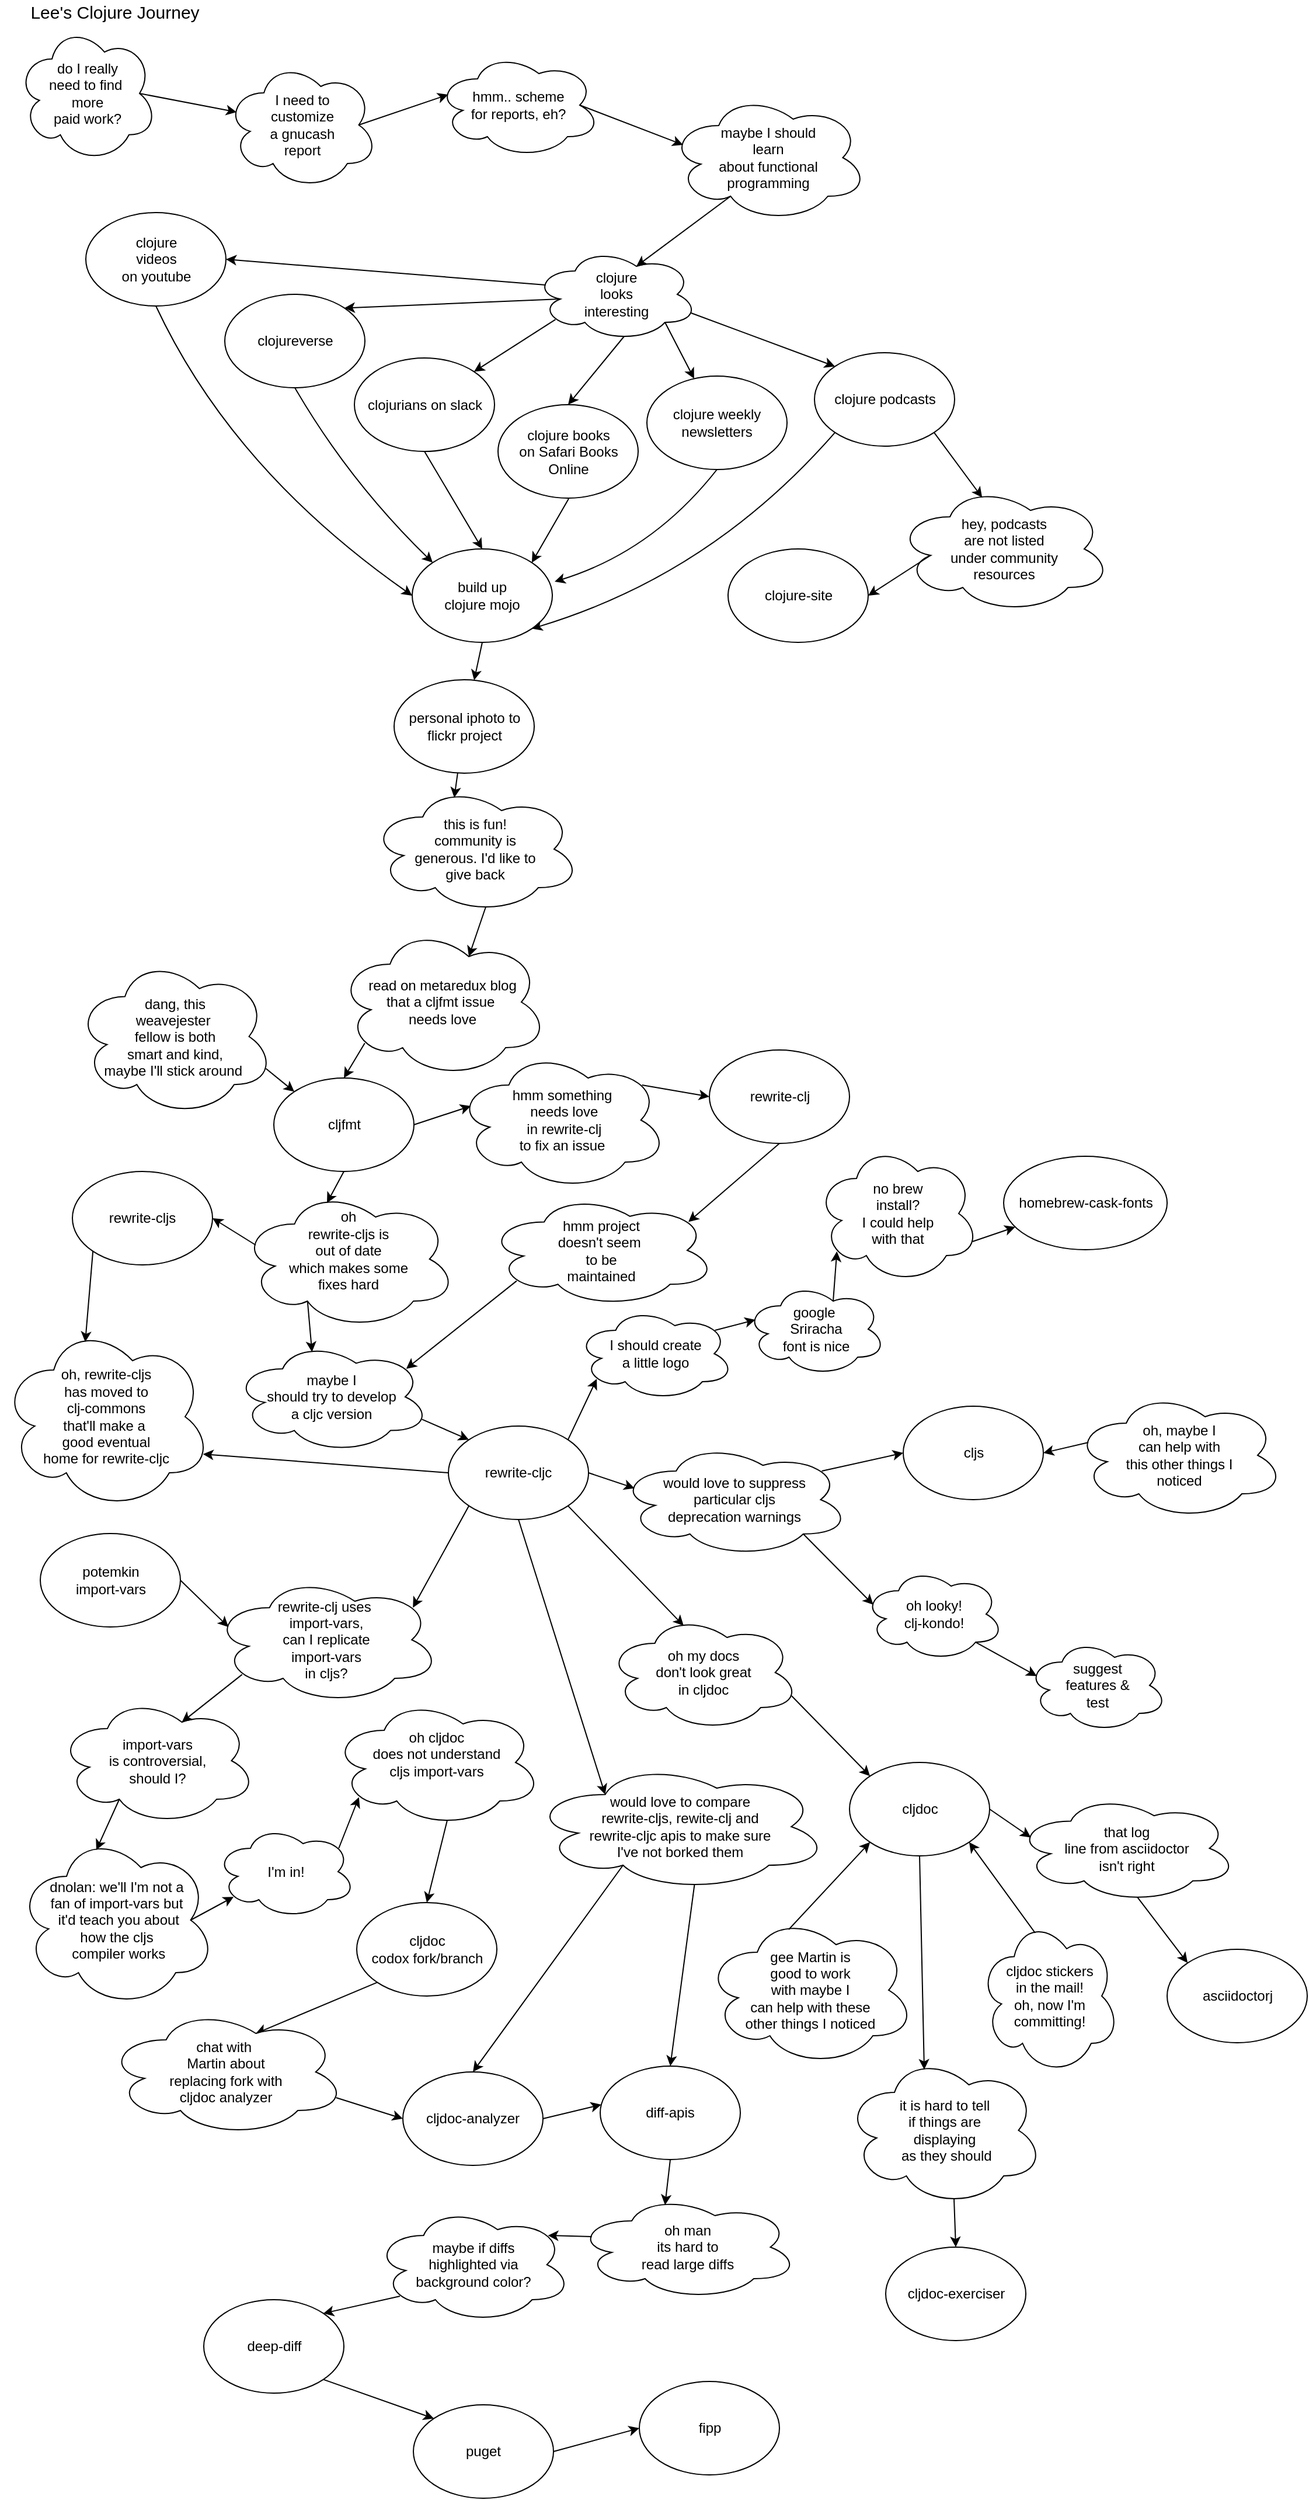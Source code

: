 <mxfile version="11.3.0" type="device" pages="1"><diagram id="ltN6GuK5ouk51jdUwbqG" name="Page-1"><mxGraphModel dx="1942" dy="989" grid="0" gridSize="10" guides="1" tooltips="1" connect="1" arrows="1" fold="1" page="1" pageScale="1" pageWidth="850" pageHeight="1100" background="none" math="0" shadow="0"><root><mxCell id="0"/><mxCell id="1" parent="0"/><mxCell id="2TR3VL7HwLH5EMHfNV9y-1" value="&lt;div&gt;build up &lt;br&gt;&lt;/div&gt;&lt;div&gt;clojure mojo&lt;/div&gt;" style="ellipse;whiteSpace=wrap;html=1;fillColor=none;" parent="1" vertex="1"><mxGeometry x="-476" y="488" width="120" height="80" as="geometry"/></mxCell><UserObject label="&lt;div&gt;clojure&lt;/div&gt;&lt;div&gt;videos&lt;/div&gt;&lt;div&gt;on youtube&lt;br&gt;&lt;/div&gt;" link="https://www.youtube.com/results?search_query=clojure" id="2TR3VL7HwLH5EMHfNV9y-2"><mxCell style="ellipse;whiteSpace=wrap;html=1;fillColor=none;" parent="1" vertex="1"><mxGeometry x="-755.5" y="200" width="120" height="80" as="geometry"/></mxCell></UserObject><mxCell id="2TR3VL7HwLH5EMHfNV9y-3" value="" style="endArrow=classic;html=1;exitX=0.5;exitY=1;exitDx=0;exitDy=0;entryX=0;entryY=0.5;entryDx=0;entryDy=0;curved=1;" parent="1" source="2TR3VL7HwLH5EMHfNV9y-2" target="2TR3VL7HwLH5EMHfNV9y-1" edge="1"><mxGeometry width="50" height="50" relative="1" as="geometry"><mxPoint x="60" y="218" as="sourcePoint"/><mxPoint x="110" y="168" as="targetPoint"/><Array as="points"><mxPoint x="-630" y="420"/></Array></mxGeometry></mxCell><UserObject label="clojurians on slack" link="https://clojurians.slack.com" id="2TR3VL7HwLH5EMHfNV9y-4"><mxCell style="ellipse;whiteSpace=wrap;html=1;fillColor=none;" parent="1" vertex="1"><mxGeometry x="-525.5" y="324.5" width="120" height="80" as="geometry"/></mxCell></UserObject><mxCell id="2TR3VL7HwLH5EMHfNV9y-5" value="" style="endArrow=classic;html=1;exitX=0.5;exitY=1;exitDx=0;exitDy=0;entryX=0.5;entryY=0;entryDx=0;entryDy=0;curved=1;" parent="1" source="2TR3VL7HwLH5EMHfNV9y-4" target="2TR3VL7HwLH5EMHfNV9y-1" edge="1"><mxGeometry width="50" height="50" relative="1" as="geometry"><mxPoint x="60" y="348" as="sourcePoint"/><mxPoint x="110" y="298" as="targetPoint"/><Array as="points"/></mxGeometry></mxCell><mxCell id="2TR3VL7HwLH5EMHfNV9y-6" value="personal iphoto to flickr project" style="ellipse;whiteSpace=wrap;html=1;fillColor=none;" parent="1" vertex="1"><mxGeometry x="-491.5" y="600" width="120" height="80" as="geometry"/></mxCell><mxCell id="2TR3VL7HwLH5EMHfNV9y-7" value="" style="endArrow=classic;html=1;exitX=0.5;exitY=1;exitDx=0;exitDy=0;" parent="1" source="2TR3VL7HwLH5EMHfNV9y-1" target="2TR3VL7HwLH5EMHfNV9y-6" edge="1"><mxGeometry width="50" height="50" relative="1" as="geometry"><mxPoint x="59.5" y="318" as="sourcePoint"/><mxPoint x="109.5" y="268" as="targetPoint"/></mxGeometry></mxCell><UserObject label="&lt;div&gt;&lt;span&gt;read on metaredux blog&lt;/span&gt;&lt;/div&gt;&lt;div&gt;&lt;span&gt;that a cljfmt issue&amp;nbsp;&lt;/span&gt;&lt;br&gt;&lt;/div&gt;&lt;div&gt;needs love&lt;/div&gt;" link="https://metaredux.com/posts/2018/11/11/ciders-orchard-the-periphery.html" id="2TR3VL7HwLH5EMHfNV9y-8"><mxCell style="ellipse;shape=cloud;whiteSpace=wrap;html=1;fontFamily=Helvetica;fontSize=12;fontColor=#000000;align=center;strokeColor=#000000;fillColor=none;" parent="1" vertex="1"><mxGeometry x="-540" y="811" width="180" height="130" as="geometry"/></mxCell></UserObject><UserObject label="cljfmt" link="https://github.com/weavejester/cljfmt/pulls?utf8=%E2%9C%93&amp;q=author%3Alread+" id="2TR3VL7HwLH5EMHfNV9y-9"><mxCell style="ellipse;whiteSpace=wrap;html=1;fillColor=none;" parent="1" vertex="1"><mxGeometry x="-594.5" y="941" width="120" height="80" as="geometry"/></mxCell></UserObject><UserObject label="&lt;div&gt;clojure books&lt;/div&gt;&lt;div&gt;on Safari Books &lt;br&gt;&lt;/div&gt;Online" link="https://search.safaribooksonline.com/search?q=clojure" id="2TR3VL7HwLH5EMHfNV9y-11"><mxCell style="ellipse;whiteSpace=wrap;html=1;fillColor=none;" parent="1" vertex="1"><mxGeometry x="-402.5" y="364.5" width="120" height="80" as="geometry"/></mxCell></UserObject><mxCell id="2TR3VL7HwLH5EMHfNV9y-12" value="" style="endArrow=classic;html=1;entryX=1;entryY=0;entryDx=0;entryDy=0;" parent="1" target="2TR3VL7HwLH5EMHfNV9y-1" edge="1"><mxGeometry width="50" height="50" relative="1" as="geometry"><mxPoint x="-342" y="445" as="sourcePoint"/><mxPoint x="110" y="438" as="targetPoint"/></mxGeometry></mxCell><mxCell id="2TR3VL7HwLH5EMHfNV9y-13" value="" style="endArrow=classic;html=1;exitX=0.55;exitY=0.95;exitDx=0;exitDy=0;exitPerimeter=0;entryX=0.625;entryY=0.2;entryDx=0;entryDy=0;entryPerimeter=0;" parent="1" source="2TR3VL7HwLH5EMHfNV9y-16" target="2TR3VL7HwLH5EMHfNV9y-8" edge="1"><mxGeometry width="50" height="50" relative="1" as="geometry"><mxPoint x="60.5" y="520" as="sourcePoint"/><mxPoint x="349.5" y="310" as="targetPoint"/></mxGeometry></mxCell><mxCell id="2TR3VL7HwLH5EMHfNV9y-14" value="" style="endArrow=classic;html=1;exitX=0.13;exitY=0.77;exitDx=0;exitDy=0;exitPerimeter=0;entryX=0.5;entryY=0;entryDx=0;entryDy=0;" parent="1" source="2TR3VL7HwLH5EMHfNV9y-8" target="2TR3VL7HwLH5EMHfNV9y-9" edge="1"><mxGeometry width="50" height="50" relative="1" as="geometry"><mxPoint x="60.5" y="517" as="sourcePoint"/><mxPoint x="596.5" y="297" as="targetPoint"/></mxGeometry></mxCell><mxCell id="2TR3VL7HwLH5EMHfNV9y-16" value="&lt;div&gt;this is fun!&lt;/div&gt;&lt;div&gt;community is&lt;/div&gt;&lt;div&gt;generous. I'd like to&lt;/div&gt;&lt;div&gt;give back&lt;br&gt;&lt;/div&gt;" style="ellipse;shape=cloud;whiteSpace=wrap;html=1;fontFamily=Helvetica;fontSize=12;fontColor=#000000;align=center;strokeColor=#000000;fillColor=none;" parent="1" vertex="1"><mxGeometry x="-512" y="690" width="180" height="110" as="geometry"/></mxCell><mxCell id="2TR3VL7HwLH5EMHfNV9y-17" value="" style="endArrow=classic;html=1;entryX=0.4;entryY=0.1;entryDx=0;entryDy=0;entryPerimeter=0;" parent="1" source="2TR3VL7HwLH5EMHfNV9y-6" target="2TR3VL7HwLH5EMHfNV9y-16" edge="1"><mxGeometry width="50" height="50" relative="1" as="geometry"><mxPoint x="-420.5" y="738" as="sourcePoint"/><mxPoint x="109.5" y="588" as="targetPoint"/></mxGeometry></mxCell><UserObject label="rewrite-cljs" link="https://github.com/clj-commons/rewrite-cljs/issues?utf8=%E2%9C%93&amp;q=+author%3Alread+" id="2TR3VL7HwLH5EMHfNV9y-23"><mxCell style="ellipse;whiteSpace=wrap;html=1;fillColor=none;" parent="1" vertex="1"><mxGeometry x="-767" y="1021" width="120" height="80" as="geometry"/></mxCell></UserObject><UserObject label="rewrite-cljc" link="https://github.com/lread/rewrite-cljs-playground" id="2TR3VL7HwLH5EMHfNV9y-24"><mxCell style="ellipse;whiteSpace=wrap;html=1;fillColor=none;" parent="1" vertex="1"><mxGeometry x="-445" y="1239" width="120" height="80" as="geometry"/></mxCell></UserObject><UserObject label="&lt;div&gt;potemkin&lt;/div&gt;&lt;div&gt;import-vars&lt;br&gt;&lt;/div&gt;" link="https://github.com/ztellman/potemkin" id="2TR3VL7HwLH5EMHfNV9y-25"><mxCell style="ellipse;whiteSpace=wrap;html=1;fillColor=none;" parent="1" vertex="1"><mxGeometry x="-794.5" y="1331" width="120" height="80" as="geometry"/></mxCell></UserObject><UserObject label="cljs" link="https://clojure.atlassian.net/browse/CLJS-3074?jql=key%20in%20(%22CLJS-3074%22%2C%22CLJS-3114%22%2C%20%22CLJS-3098%22%2C%20%22CLJS-3079%22%2C%20%22CLJS-3075%22)%20order%20by%20createdDate%20asc" id="2TR3VL7HwLH5EMHfNV9y-27"><mxCell style="ellipse;whiteSpace=wrap;html=1;fillColor=none;" parent="1" vertex="1"><mxGeometry x="-55.5" y="1222" width="120" height="80" as="geometry"/></mxCell></UserObject><mxCell id="2TR3VL7HwLH5EMHfNV9y-28" value="hmm something&lt;br&gt;&amp;nbsp;needs love&lt;br&gt;&amp;nbsp;in rewrite-clj&lt;br&gt;to fix an issue" style="ellipse;shape=cloud;whiteSpace=wrap;html=1;fillColor=none;" parent="1" vertex="1"><mxGeometry x="-438.5" y="917" width="181" height="120" as="geometry"/></mxCell><mxCell id="2TR3VL7HwLH5EMHfNV9y-29" value="" style="endArrow=classic;html=1;exitX=1;exitY=0.5;exitDx=0;exitDy=0;entryX=0.07;entryY=0.4;entryDx=0;entryDy=0;entryPerimeter=0;" parent="1" source="2TR3VL7HwLH5EMHfNV9y-9" target="2TR3VL7HwLH5EMHfNV9y-28" edge="1"><mxGeometry width="50" height="50" relative="1" as="geometry"><mxPoint x="60.5" y="1057" as="sourcePoint"/><mxPoint x="110.5" y="1007" as="targetPoint"/></mxGeometry></mxCell><mxCell id="2TR3VL7HwLH5EMHfNV9y-30" value="" style="endArrow=classic;html=1;exitX=0.88;exitY=0.25;exitDx=0;exitDy=0;exitPerimeter=0;entryX=0;entryY=0.5;entryDx=0;entryDy=0;" parent="1" source="2TR3VL7HwLH5EMHfNV9y-28" target="2TR3VL7HwLH5EMHfNV9y-22" edge="1"><mxGeometry width="50" height="50" relative="1" as="geometry"><mxPoint x="-279.5" y="1017" as="sourcePoint"/><mxPoint x="-249.5" y="967" as="targetPoint"/></mxGeometry></mxCell><mxCell id="2TR3VL7HwLH5EMHfNV9y-31" value="&lt;div&gt;oh&lt;br&gt;&lt;/div&gt;&lt;div&gt;rewrite-cljs is &lt;br&gt;&lt;/div&gt;&lt;div&gt;out of date&lt;/div&gt;&lt;div&gt;which makes some&lt;/div&gt;&lt;div&gt;fixes hard&lt;/div&gt;&lt;div&gt;&lt;br&gt;&lt;/div&gt;" style="ellipse;shape=cloud;whiteSpace=wrap;html=1;fillColor=none;" parent="1" vertex="1"><mxGeometry x="-623" y="1036" width="185" height="120" as="geometry"/></mxCell><mxCell id="2TR3VL7HwLH5EMHfNV9y-32" value="" style="endArrow=classic;html=1;exitX=0.5;exitY=1;exitDx=0;exitDy=0;entryX=0.4;entryY=0.1;entryDx=0;entryDy=0;entryPerimeter=0;" parent="1" source="2TR3VL7HwLH5EMHfNV9y-9" target="2TR3VL7HwLH5EMHfNV9y-31" edge="1"><mxGeometry width="50" height="50" relative="1" as="geometry"><mxPoint x="60.5" y="1057" as="sourcePoint"/><mxPoint x="110.5" y="1007" as="targetPoint"/></mxGeometry></mxCell><mxCell id="2TR3VL7HwLH5EMHfNV9y-33" value="" style="endArrow=classic;html=1;exitX=0.07;exitY=0.4;exitDx=0;exitDy=0;exitPerimeter=0;entryX=1;entryY=0.5;entryDx=0;entryDy=0;" parent="1" source="2TR3VL7HwLH5EMHfNV9y-31" target="2TR3VL7HwLH5EMHfNV9y-23" edge="1"><mxGeometry width="50" height="50" relative="1" as="geometry"><mxPoint x="60.5" y="1057" as="sourcePoint"/><mxPoint x="110.5" y="1007" as="targetPoint"/></mxGeometry></mxCell><mxCell id="2TR3VL7HwLH5EMHfNV9y-35" value="&lt;div&gt;maybe I &lt;br&gt;&lt;/div&gt;&lt;div&gt;should try to develop&lt;br&gt;&lt;/div&gt;&lt;div&gt;a cljc version&lt;br&gt;&lt;/div&gt;" style="ellipse;shape=cloud;whiteSpace=wrap;html=1;" parent="1" vertex="1"><mxGeometry x="-629" y="1166" width="168" height="96" as="geometry"/></mxCell><mxCell id="2TR3VL7HwLH5EMHfNV9y-36" value="" style="endArrow=classic;html=1;exitX=0.96;exitY=0.7;exitDx=0;exitDy=0;exitPerimeter=0;entryX=0;entryY=0;entryDx=0;entryDy=0;" parent="1" source="2TR3VL7HwLH5EMHfNV9y-35" target="2TR3VL7HwLH5EMHfNV9y-24" edge="1"><mxGeometry width="50" height="50" relative="1" as="geometry"><mxPoint x="60.5" y="1057" as="sourcePoint"/><mxPoint x="110.5" y="1007" as="targetPoint"/></mxGeometry></mxCell><mxCell id="2TR3VL7HwLH5EMHfNV9y-37" value="" style="endArrow=classic;html=1;exitX=0.31;exitY=0.8;exitDx=0;exitDy=0;exitPerimeter=0;entryX=0.4;entryY=0.1;entryDx=0;entryDy=0;entryPerimeter=0;" parent="1" source="2TR3VL7HwLH5EMHfNV9y-31" target="2TR3VL7HwLH5EMHfNV9y-35" edge="1"><mxGeometry width="50" height="50" relative="1" as="geometry"><mxPoint x="60.5" y="1057" as="sourcePoint"/><mxPoint x="110.5" y="1007" as="targetPoint"/></mxGeometry></mxCell><mxCell id="2TR3VL7HwLH5EMHfNV9y-38" value="&lt;div&gt;rewrite-clj uses&amp;nbsp;&lt;/div&gt;&lt;div&gt;import-vars,&lt;/div&gt;&lt;div&gt; can I replicate&lt;/div&gt;&lt;div&gt;import-vars&lt;/div&gt;&lt;div&gt;in cljs?&lt;br&gt;&lt;/div&gt;" style="ellipse;shape=cloud;whiteSpace=wrap;html=1;" parent="1" vertex="1"><mxGeometry x="-647" y="1367" width="195" height="110" as="geometry"/></mxCell><mxCell id="2TR3VL7HwLH5EMHfNV9y-39" value="" style="endArrow=classic;html=1;exitX=1;exitY=0.5;exitDx=0;exitDy=0;entryX=0.07;entryY=0.4;entryDx=0;entryDy=0;entryPerimeter=0;" parent="1" source="2TR3VL7HwLH5EMHfNV9y-25" target="2TR3VL7HwLH5EMHfNV9y-38" edge="1"><mxGeometry width="50" height="50" relative="1" as="geometry"><mxPoint x="250.5" y="927" as="sourcePoint"/><mxPoint x="300.5" y="877" as="targetPoint"/></mxGeometry></mxCell><mxCell id="2TR3VL7HwLH5EMHfNV9y-40" value="" style="endArrow=classic;html=1;exitX=0;exitY=1;exitDx=0;exitDy=0;entryX=0.88;entryY=0.25;entryDx=0;entryDy=0;entryPerimeter=0;" parent="1" source="2TR3VL7HwLH5EMHfNV9y-24" target="2TR3VL7HwLH5EMHfNV9y-38" edge="1"><mxGeometry width="50" height="50" relative="1" as="geometry"><mxPoint x="60.5" y="1087" as="sourcePoint"/><mxPoint x="110.5" y="1037" as="targetPoint"/></mxGeometry></mxCell><mxCell id="2TR3VL7HwLH5EMHfNV9y-41" value="&lt;div&gt;oh cljdoc&lt;/div&gt;&lt;div&gt;does not understand&lt;/div&gt;&lt;div&gt;cljs import-vars&lt;br&gt;&lt;/div&gt;&lt;div&gt;&lt;br&gt;&lt;/div&gt;" style="ellipse;shape=cloud;whiteSpace=wrap;html=1;" parent="1" vertex="1"><mxGeometry x="-545" y="1472" width="180" height="110" as="geometry"/></mxCell><mxCell id="2TR3VL7HwLH5EMHfNV9y-42" value="" style="endArrow=classic;html=1;exitX=0.88;exitY=0.25;exitDx=0;exitDy=0;exitPerimeter=0;entryX=0.13;entryY=0.77;entryDx=0;entryDy=0;entryPerimeter=0;" parent="1" source="olJrPQSSAC5OSYj4sp3X-23" target="2TR3VL7HwLH5EMHfNV9y-41" edge="1"><mxGeometry width="50" height="50" relative="1" as="geometry"><mxPoint x="40.5" y="1067" as="sourcePoint"/><mxPoint x="90.5" y="1017" as="targetPoint"/></mxGeometry></mxCell><UserObject label="&lt;div&gt;cljdoc&lt;br&gt;&lt;/div&gt;&lt;div&gt;codox fork/branch&lt;/div&gt;" link="https://github.com/cljdoc/codox/pulls?utf8=%E2%9C%93&amp;q=author%3Alread+" id="2TR3VL7HwLH5EMHfNV9y-43"><mxCell style="ellipse;whiteSpace=wrap;html=1;fillColor=none;" parent="1" vertex="1"><mxGeometry x="-523.5" y="1647" width="120" height="80" as="geometry"/></mxCell></UserObject><UserObject label="&lt;div&gt;cljdoc-analyzer&lt;/div&gt;" link="https://github.com/lread/cljdoc-analyzer" id="2TR3VL7HwLH5EMHfNV9y-44"><mxCell style="ellipse;whiteSpace=wrap;html=1;fillColor=none;" parent="1" vertex="1"><mxGeometry x="-484" y="1792" width="120" height="80" as="geometry"/></mxCell></UserObject><mxCell id="2TR3VL7HwLH5EMHfNV9y-45" value="&lt;div&gt;would love to compare &lt;br&gt;&lt;/div&gt;&lt;div&gt;rewrite-cljs, rewite-clj and&lt;/div&gt;&lt;div&gt;rewrite-cljc apis to make sure&lt;/div&gt;&lt;div&gt;I've not borked them&lt;br&gt;&lt;/div&gt;" style="ellipse;shape=cloud;whiteSpace=wrap;html=1;" parent="1" vertex="1"><mxGeometry x="-374.5" y="1527" width="255" height="110" as="geometry"/></mxCell><mxCell id="2TR3VL7HwLH5EMHfNV9y-49" value="" style="endArrow=classic;html=1;exitX=0;exitY=1;exitDx=0;exitDy=0;entryX=0.625;entryY=0.2;entryDx=0;entryDy=0;entryPerimeter=0;" parent="1" source="2TR3VL7HwLH5EMHfNV9y-43" target="olJrPQSSAC5OSYj4sp3X-58" edge="1"><mxGeometry width="50" height="50" relative="1" as="geometry"><mxPoint x="-509.5" y="1737" as="sourcePoint"/><mxPoint x="-489.5" y="1807" as="targetPoint"/></mxGeometry></mxCell><mxCell id="2TR3VL7HwLH5EMHfNV9y-50" value="" style="endArrow=classic;html=1;exitX=0.55;exitY=0.95;exitDx=0;exitDy=0;exitPerimeter=0;entryX=0.5;entryY=0;entryDx=0;entryDy=0;" parent="1" source="2TR3VL7HwLH5EMHfNV9y-41" target="2TR3VL7HwLH5EMHfNV9y-43" edge="1"><mxGeometry width="50" height="50" relative="1" as="geometry"><mxPoint x="320.5" y="887" as="sourcePoint"/><mxPoint x="370.5" y="837" as="targetPoint"/></mxGeometry></mxCell><mxCell id="2TR3VL7HwLH5EMHfNV9y-51" value="" style="endArrow=classic;html=1;exitX=0.31;exitY=0.8;exitDx=0;exitDy=0;exitPerimeter=0;entryX=0.5;entryY=0;entryDx=0;entryDy=0;" parent="1" source="2TR3VL7HwLH5EMHfNV9y-45" target="2TR3VL7HwLH5EMHfNV9y-44" edge="1"><mxGeometry width="50" height="50" relative="1" as="geometry"><mxPoint x="40.5" y="1127" as="sourcePoint"/><mxPoint x="90.5" y="1077" as="targetPoint"/></mxGeometry></mxCell><UserObject label="diff-apis" link="https://github.com/lread/diff-apis" id="2TR3VL7HwLH5EMHfNV9y-52"><mxCell style="ellipse;whiteSpace=wrap;html=1;fillColor=none;" parent="1" vertex="1"><mxGeometry x="-315" y="1787" width="120" height="80" as="geometry"/></mxCell></UserObject><mxCell id="2TR3VL7HwLH5EMHfNV9y-53" value="" style="endArrow=classic;html=1;exitX=0.55;exitY=0.95;exitDx=0;exitDy=0;exitPerimeter=0;entryX=0.5;entryY=0;entryDx=0;entryDy=0;" parent="1" source="2TR3VL7HwLH5EMHfNV9y-45" target="2TR3VL7HwLH5EMHfNV9y-52" edge="1"><mxGeometry width="50" height="50" relative="1" as="geometry"><mxPoint x="640.5" y="887" as="sourcePoint"/><mxPoint x="660.5" y="847" as="targetPoint"/></mxGeometry></mxCell><mxCell id="2TR3VL7HwLH5EMHfNV9y-54" value="&lt;div&gt;would love to suppress &lt;br&gt;&lt;/div&gt;&lt;div&gt;particular cljs &lt;br&gt;&lt;/div&gt;&lt;div&gt;deprecation warnings&lt;/div&gt;" style="ellipse;shape=cloud;whiteSpace=wrap;html=1;" parent="1" vertex="1"><mxGeometry x="-299.5" y="1253" width="198" height="98" as="geometry"/></mxCell><mxCell id="2TR3VL7HwLH5EMHfNV9y-55" value="" style="endArrow=classic;html=1;exitX=0.5;exitY=1;exitDx=0;exitDy=0;entryX=0.25;entryY=0.25;entryDx=0;entryDy=0;entryPerimeter=0;" parent="1" source="2TR3VL7HwLH5EMHfNV9y-24" target="2TR3VL7HwLH5EMHfNV9y-45" edge="1"><mxGeometry width="50" height="50" relative="1" as="geometry"><mxPoint x="40.5" y="1127" as="sourcePoint"/><mxPoint x="90.5" y="1077" as="targetPoint"/></mxGeometry></mxCell><mxCell id="2TR3VL7HwLH5EMHfNV9y-56" value="" style="endArrow=classic;html=1;exitX=1;exitY=0.5;exitDx=0;exitDy=0;entryX=0.07;entryY=0.4;entryDx=0;entryDy=0;entryPerimeter=0;" parent="1" source="2TR3VL7HwLH5EMHfNV9y-24" target="2TR3VL7HwLH5EMHfNV9y-54" edge="1"><mxGeometry width="50" height="50" relative="1" as="geometry"><mxPoint x="460.5" y="717" as="sourcePoint"/><mxPoint x="510.5" y="667" as="targetPoint"/></mxGeometry></mxCell><mxCell id="2TR3VL7HwLH5EMHfNV9y-57" value="" style="endArrow=classic;html=1;exitX=0.88;exitY=0.25;exitDx=0;exitDy=0;exitPerimeter=0;entryX=0;entryY=0.5;entryDx=0;entryDy=0;" parent="1" source="2TR3VL7HwLH5EMHfNV9y-54" target="2TR3VL7HwLH5EMHfNV9y-27" edge="1"><mxGeometry width="50" height="50" relative="1" as="geometry"><mxPoint x="740.5" y="847" as="sourcePoint"/><mxPoint x="790.5" y="797" as="targetPoint"/></mxGeometry></mxCell><mxCell id="2TR3VL7HwLH5EMHfNV9y-58" value="&lt;div&gt;oh, maybe I &lt;br&gt;&lt;/div&gt;&lt;div&gt;can help with &lt;br&gt;&lt;/div&gt;&lt;div&gt;this other things I&lt;br&gt;&lt;/div&gt;&lt;div&gt;noticed&lt;br&gt;&lt;/div&gt;" style="ellipse;shape=cloud;whiteSpace=wrap;html=1;" parent="1" vertex="1"><mxGeometry x="90.5" y="1209" width="180" height="110" as="geometry"/></mxCell><mxCell id="2TR3VL7HwLH5EMHfNV9y-59" value="" style="endArrow=classic;html=1;exitX=0.07;exitY=0.4;exitDx=0;exitDy=0;exitPerimeter=0;entryX=1;entryY=0.5;entryDx=0;entryDy=0;" parent="1" source="2TR3VL7HwLH5EMHfNV9y-58" target="2TR3VL7HwLH5EMHfNV9y-27" edge="1"><mxGeometry width="50" height="50" relative="1" as="geometry"><mxPoint x="40.5" y="1167" as="sourcePoint"/><mxPoint x="90.5" y="1117" as="targetPoint"/></mxGeometry></mxCell><mxCell id="2TR3VL7HwLH5EMHfNV9y-60" value="&lt;div&gt;oh my docs &lt;br&gt;&lt;/div&gt;&lt;div&gt;don't look great&lt;/div&gt;&lt;div&gt;in cljdoc&lt;br&gt;&lt;/div&gt;" style="ellipse;shape=cloud;whiteSpace=wrap;html=1;fontFamily=Helvetica;fontSize=12;fontColor=#000000;align=center;strokeColor=#000000;fillColor=#ffffff;" parent="1" vertex="1"><mxGeometry x="-309.5" y="1400" width="165" height="100" as="geometry"/></mxCell><mxCell id="2TR3VL7HwLH5EMHfNV9y-61" value="" style="endArrow=classic;html=1;exitX=1;exitY=1;exitDx=0;exitDy=0;entryX=0.4;entryY=0.1;entryDx=0;entryDy=0;entryPerimeter=0;" parent="1" source="2TR3VL7HwLH5EMHfNV9y-24" target="2TR3VL7HwLH5EMHfNV9y-60" edge="1"><mxGeometry width="50" height="50" relative="1" as="geometry"><mxPoint x="410.5" y="707" as="sourcePoint"/><mxPoint x="460.5" y="657" as="targetPoint"/></mxGeometry></mxCell><UserObject label="cljdoc" link="https://github.com/cljdoc/cljdoc/pulls?utf8=%E2%9C%93&amp;q=+author%3Alread+" id="2TR3VL7HwLH5EMHfNV9y-62"><mxCell style="ellipse;whiteSpace=wrap;html=1;direction=east;fillColor=none;" parent="1" vertex="1"><mxGeometry x="-101.5" y="1527" width="120" height="80" as="geometry"/></mxCell></UserObject><mxCell id="2TR3VL7HwLH5EMHfNV9y-63" value="" style="endArrow=classic;html=1;exitX=0.96;exitY=0.7;exitDx=0;exitDy=0;exitPerimeter=0;entryX=0;entryY=0;entryDx=0;entryDy=0;" parent="1" source="2TR3VL7HwLH5EMHfNV9y-60" target="2TR3VL7HwLH5EMHfNV9y-62" edge="1"><mxGeometry width="50" height="50" relative="1" as="geometry"><mxPoint x="560.5" y="837" as="sourcePoint"/><mxPoint x="610.5" y="787" as="targetPoint"/></mxGeometry></mxCell><mxCell id="2TR3VL7HwLH5EMHfNV9y-64" value="&lt;div&gt;gee Martin is &lt;br&gt;&lt;/div&gt;&lt;div&gt;good to work&lt;/div&gt;&lt;div&gt;with maybe I&lt;/div&gt;&lt;div&gt;can help with these &lt;br&gt;&lt;/div&gt;&lt;div&gt;other things I noticed&lt;br&gt;&lt;/div&gt;" style="ellipse;shape=cloud;whiteSpace=wrap;html=1;" parent="1" vertex="1"><mxGeometry x="-225.5" y="1657" width="180" height="130" as="geometry"/></mxCell><mxCell id="2TR3VL7HwLH5EMHfNV9y-65" value="" style="endArrow=classic;html=1;exitX=0.4;exitY=0.1;exitDx=0;exitDy=0;exitPerimeter=0;entryX=0;entryY=1;entryDx=0;entryDy=0;" parent="1" source="2TR3VL7HwLH5EMHfNV9y-64" target="2TR3VL7HwLH5EMHfNV9y-62" edge="1"><mxGeometry width="50" height="50" relative="1" as="geometry"><mxPoint x="40.5" y="1167" as="sourcePoint"/><mxPoint x="90.5" y="1117" as="targetPoint"/></mxGeometry></mxCell><mxCell id="2TR3VL7HwLH5EMHfNV9y-66" value="&lt;div&gt;oh looky!&lt;/div&gt;&lt;div&gt;clj-kondo!&lt;br&gt;&lt;/div&gt;" style="ellipse;shape=cloud;whiteSpace=wrap;html=1;" parent="1" vertex="1"><mxGeometry x="-89.5" y="1360" width="120" height="80" as="geometry"/></mxCell><mxCell id="2TR3VL7HwLH5EMHfNV9y-67" value="" style="endArrow=classic;html=1;exitX=0.8;exitY=0.8;exitDx=0;exitDy=0;exitPerimeter=0;entryX=0.07;entryY=0.4;entryDx=0;entryDy=0;entryPerimeter=0;" parent="1" source="2TR3VL7HwLH5EMHfNV9y-54" target="2TR3VL7HwLH5EMHfNV9y-66" edge="1"><mxGeometry width="50" height="50" relative="1" as="geometry"><mxPoint x="760.5" y="677" as="sourcePoint"/><mxPoint x="810.5" y="627" as="targetPoint"/></mxGeometry></mxCell><mxCell id="2TR3VL7HwLH5EMHfNV9y-68" value="&lt;div&gt;suggest&lt;/div&gt;&lt;div&gt;features &amp;amp;&lt;/div&gt;&lt;div&gt;test&lt;br&gt;&lt;/div&gt;" style="ellipse;shape=cloud;whiteSpace=wrap;html=1;" parent="1" vertex="1"><mxGeometry x="50.5" y="1421" width="120" height="80" as="geometry"/></mxCell><mxCell id="2TR3VL7HwLH5EMHfNV9y-69" value="" style="endArrow=classic;html=1;exitX=0.8;exitY=0.8;exitDx=0;exitDy=0;exitPerimeter=0;entryX=0.07;entryY=0.4;entryDx=0;entryDy=0;entryPerimeter=0;" parent="1" source="2TR3VL7HwLH5EMHfNV9y-66" target="2TR3VL7HwLH5EMHfNV9y-68" edge="1"><mxGeometry width="50" height="50" relative="1" as="geometry"><mxPoint x="750.5" y="757" as="sourcePoint"/><mxPoint x="800.5" y="707" as="targetPoint"/></mxGeometry></mxCell><UserObject label="&lt;div&gt;I need to &lt;br&gt;&lt;/div&gt;&lt;div&gt;customize&lt;/div&gt;&lt;div&gt;a gnucash&lt;/div&gt;&lt;div&gt;report&lt;br&gt;&lt;/div&gt;" link="https://gnucash.org/" id="2TR3VL7HwLH5EMHfNV9y-71"><mxCell style="ellipse;shape=cloud;whiteSpace=wrap;html=1;shadow=0;perimeter=ellipsePerimeter;fixDash=0;labelBackgroundColor=none;fillColor=none;" parent="1" vertex="1"><mxGeometry x="-635.5" y="70" width="130" height="110" as="geometry"/></mxCell></UserObject><UserObject label="&lt;div&gt;hmm.. scheme&lt;/div&gt;&lt;div&gt;for reports, eh?&lt;/div&gt;" link="https://wiki.gnucash.org/wiki/Custom_Reports#Get_to_know_Scheme" id="2TR3VL7HwLH5EMHfNV9y-74"><mxCell style="ellipse;shape=cloud;whiteSpace=wrap;html=1;fillColor=none;" parent="1" vertex="1"><mxGeometry x="-455" y="63" width="140" height="90" as="geometry"/></mxCell></UserObject><mxCell id="2TR3VL7HwLH5EMHfNV9y-75" value="" style="endArrow=classic;html=1;exitX=0.875;exitY=0.5;exitDx=0;exitDy=0;exitPerimeter=0;entryX=0.07;entryY=0.4;entryDx=0;entryDy=0;entryPerimeter=0;" parent="1" source="2TR3VL7HwLH5EMHfNV9y-71" target="2TR3VL7HwLH5EMHfNV9y-74" edge="1"><mxGeometry width="50" height="50" relative="1" as="geometry"><mxPoint x="139.5" y="188" as="sourcePoint"/><mxPoint x="189.5" y="138" as="targetPoint"/></mxGeometry></mxCell><mxCell id="2TR3VL7HwLH5EMHfNV9y-76" value="&lt;div&gt;maybe I should&lt;/div&gt;&lt;div&gt;learn&lt;/div&gt;&lt;div&gt;about functional&lt;/div&gt;&lt;div&gt;programming&lt;br&gt;&lt;/div&gt;" style="ellipse;shape=cloud;whiteSpace=wrap;html=1;fillColor=none;" parent="1" vertex="1"><mxGeometry x="-256" y="98" width="170" height="110" as="geometry"/></mxCell><mxCell id="2TR3VL7HwLH5EMHfNV9y-77" value="" style="endArrow=classic;html=1;exitX=0.875;exitY=0.5;exitDx=0;exitDy=0;exitPerimeter=0;entryX=0.07;entryY=0.4;entryDx=0;entryDy=0;entryPerimeter=0;" parent="1" source="2TR3VL7HwLH5EMHfNV9y-74" target="2TR3VL7HwLH5EMHfNV9y-76" edge="1"><mxGeometry width="50" height="50" relative="1" as="geometry"><mxPoint x="49.5" y="255" as="sourcePoint"/><mxPoint x="185.5" y="291" as="targetPoint"/></mxGeometry></mxCell><mxCell id="2TR3VL7HwLH5EMHfNV9y-78" value="&lt;div&gt;clojure&lt;/div&gt;&lt;div&gt;looks &lt;br&gt;&lt;/div&gt;&lt;div&gt;interesting&lt;br&gt;&lt;/div&gt;" style="ellipse;shape=cloud;whiteSpace=wrap;html=1;fillColor=none;" parent="1" vertex="1"><mxGeometry x="-371.5" y="230" width="140" height="80" as="geometry"/></mxCell><mxCell id="2TR3VL7HwLH5EMHfNV9y-79" value="" style="endArrow=classic;html=1;exitX=0.31;exitY=0.8;exitDx=0;exitDy=0;exitPerimeter=0;entryX=0.625;entryY=0.2;entryDx=0;entryDy=0;entryPerimeter=0;" parent="1" source="2TR3VL7HwLH5EMHfNV9y-76" target="2TR3VL7HwLH5EMHfNV9y-78" edge="1"><mxGeometry width="50" height="50" relative="1" as="geometry"><mxPoint x="199.5" y="318" as="sourcePoint"/><mxPoint x="249.5" y="268" as="targetPoint"/></mxGeometry></mxCell><mxCell id="2TR3VL7HwLH5EMHfNV9y-81" value="" style="endArrow=classic;html=1;exitX=0.07;exitY=0.4;exitDx=0;exitDy=0;exitPerimeter=0;entryX=1;entryY=0.5;entryDx=0;entryDy=0;" parent="1" source="2TR3VL7HwLH5EMHfNV9y-78" target="2TR3VL7HwLH5EMHfNV9y-2" edge="1"><mxGeometry width="50" height="50" relative="1" as="geometry"><mxPoint x="190" y="288" as="sourcePoint"/><mxPoint x="240" y="238" as="targetPoint"/></mxGeometry></mxCell><mxCell id="2TR3VL7HwLH5EMHfNV9y-82" value="" style="endArrow=classic;html=1;exitX=0.13;exitY=0.77;exitDx=0;exitDy=0;exitPerimeter=0;entryX=1;entryY=0;entryDx=0;entryDy=0;" parent="1" source="2TR3VL7HwLH5EMHfNV9y-78" target="2TR3VL7HwLH5EMHfNV9y-4" edge="1"><mxGeometry width="50" height="50" relative="1" as="geometry"><mxPoint x="240" y="448" as="sourcePoint"/><mxPoint x="290" y="398" as="targetPoint"/></mxGeometry></mxCell><mxCell id="2TR3VL7HwLH5EMHfNV9y-84" value="" style="endArrow=classic;html=1;exitX=0.55;exitY=0.95;exitDx=0;exitDy=0;exitPerimeter=0;entryX=0.5;entryY=0;entryDx=0;entryDy=0;" parent="1" source="2TR3VL7HwLH5EMHfNV9y-78" target="2TR3VL7HwLH5EMHfNV9y-11" edge="1"><mxGeometry width="50" height="50" relative="1" as="geometry"><mxPoint x="305" y="368" as="sourcePoint"/><mxPoint x="375.711" y="318" as="targetPoint"/></mxGeometry></mxCell><mxCell id="2TR3VL7HwLH5EMHfNV9y-85" value="" style="endArrow=classic;html=1;exitX=1;exitY=0.5;exitDx=0;exitDy=0;entryX=0.008;entryY=0.413;entryDx=0;entryDy=0;entryPerimeter=0;" parent="1" source="2TR3VL7HwLH5EMHfNV9y-44" target="2TR3VL7HwLH5EMHfNV9y-52" edge="1"><mxGeometry width="50" height="50" relative="1" as="geometry"><mxPoint x="30.5" y="1167" as="sourcePoint"/><mxPoint x="80.5" y="1117" as="targetPoint"/></mxGeometry></mxCell><mxCell id="2TR3VL7HwLH5EMHfNV9y-86" value="&lt;div&gt;oh man&lt;/div&gt;&lt;div&gt;its hard to &lt;br&gt;&lt;/div&gt;&lt;div&gt;read large diffs&lt;br&gt;&lt;/div&gt;" style="ellipse;shape=cloud;whiteSpace=wrap;html=1;" parent="1" vertex="1"><mxGeometry x="-335.5" y="1897" width="190" height="90" as="geometry"/></mxCell><mxCell id="2TR3VL7HwLH5EMHfNV9y-87" value="" style="endArrow=classic;html=1;exitX=0.5;exitY=1;exitDx=0;exitDy=0;entryX=0.4;entryY=0.1;entryDx=0;entryDy=0;entryPerimeter=0;" parent="1" source="2TR3VL7HwLH5EMHfNV9y-52" target="2TR3VL7HwLH5EMHfNV9y-86" edge="1"><mxGeometry width="50" height="50" relative="1" as="geometry"><mxPoint x="30.5" y="1267" as="sourcePoint"/><mxPoint x="80.5" y="1217" as="targetPoint"/></mxGeometry></mxCell><UserObject label="deep-diff" link="https://github.com/lambdaisland/deep-diff/issues?utf8=%E2%9C%93&amp;q=+author%3Alread+" id="2TR3VL7HwLH5EMHfNV9y-89"><mxCell style="ellipse;whiteSpace=wrap;html=1;fillColor=none;" parent="1" vertex="1"><mxGeometry x="-654.5" y="1987" width="120" height="80" as="geometry"/></mxCell></UserObject><UserObject label="puget" link="https://github.com/greglook/puget/pulls?utf8=%E2%9C%93&amp;q=+author%3Alread+" id="2TR3VL7HwLH5EMHfNV9y-90"><mxCell style="ellipse;whiteSpace=wrap;html=1;fillColor=none;" parent="1" vertex="1"><mxGeometry x="-475" y="2077" width="120" height="80" as="geometry"/></mxCell></UserObject><UserObject label="fipp" link="https://github.com/brandonbloom/fipp/pulls?utf8=%E2%9C%93&amp;q=author%3Alread+" id="2TR3VL7HwLH5EMHfNV9y-91"><mxCell style="ellipse;whiteSpace=wrap;html=1;fillColor=none;" parent="1" vertex="1"><mxGeometry x="-281.5" y="2057" width="120" height="80" as="geometry"/></mxCell></UserObject><UserObject label="asciidoctorj" link="https://github.com/asciidoctor/asciidoctorj/pulls?utf8=%E2%9C%93&amp;q=+author%3Alread+" id="2TR3VL7HwLH5EMHfNV9y-92"><mxCell style="ellipse;whiteSpace=wrap;html=1;fillColor=none;" parent="1" vertex="1"><mxGeometry x="170.5" y="1687" width="120" height="80" as="geometry"/></mxCell></UserObject><mxCell id="olJrPQSSAC5OSYj4sp3X-1" value="I should create&lt;br&gt;a little logo" style="ellipse;shape=cloud;whiteSpace=wrap;html=1;" parent="1" vertex="1"><mxGeometry x="-335.5" y="1137" width="135" height="80" as="geometry"/></mxCell><mxCell id="olJrPQSSAC5OSYj4sp3X-2" value="" style="endArrow=classic;html=1;exitX=1;exitY=0;exitDx=0;exitDy=0;entryX=0.13;entryY=0.77;entryDx=0;entryDy=0;entryPerimeter=0;" parent="1" source="2TR3VL7HwLH5EMHfNV9y-24" target="olJrPQSSAC5OSYj4sp3X-1" edge="1"><mxGeometry width="50" height="50" relative="1" as="geometry"><mxPoint x="430.5" y="647" as="sourcePoint"/><mxPoint x="480.5" y="597" as="targetPoint"/></mxGeometry></mxCell><mxCell id="olJrPQSSAC5OSYj4sp3X-3" value="google&amp;nbsp;&lt;br&gt;Sriracha&lt;br&gt;font is nice" style="ellipse;shape=cloud;whiteSpace=wrap;html=1;" parent="1" vertex="1"><mxGeometry x="-190.5" y="1116" width="120" height="80" as="geometry"/></mxCell><mxCell id="olJrPQSSAC5OSYj4sp3X-4" value="" style="endArrow=classic;html=1;exitX=0.88;exitY=0.25;exitDx=0;exitDy=0;exitPerimeter=0;entryX=0.07;entryY=0.4;entryDx=0;entryDy=0;entryPerimeter=0;" parent="1" source="olJrPQSSAC5OSYj4sp3X-1" target="olJrPQSSAC5OSYj4sp3X-3" edge="1"><mxGeometry width="50" height="50" relative="1" as="geometry"><mxPoint x="660.5" y="957" as="sourcePoint"/><mxPoint x="710.5" y="907" as="targetPoint"/></mxGeometry></mxCell><mxCell id="olJrPQSSAC5OSYj4sp3X-5" value="no brew&lt;br&gt;install?&lt;br&gt;I could help &lt;br&gt;with that" style="ellipse;shape=cloud;whiteSpace=wrap;html=1;" parent="1" vertex="1"><mxGeometry x="-130.5" y="997" width="140" height="120" as="geometry"/></mxCell><mxCell id="olJrPQSSAC5OSYj4sp3X-6" value="" style="endArrow=classic;html=1;entryX=0.13;entryY=0.77;entryDx=0;entryDy=0;entryPerimeter=0;exitX=0.625;exitY=0.2;exitDx=0;exitDy=0;exitPerimeter=0;" parent="1" source="olJrPQSSAC5OSYj4sp3X-3" target="olJrPQSSAC5OSYj4sp3X-5" edge="1"><mxGeometry width="50" height="50" relative="1" as="geometry"><mxPoint x="-69.5" y="1117" as="sourcePoint"/><mxPoint x="730.5" y="1057" as="targetPoint"/></mxGeometry></mxCell><UserObject label="homebrew-cask-fonts" link="https://github.com/Homebrew/homebrew-cask-fonts/pulls?utf8=%E2%9C%93&amp;q=+author%3Alread+" id="olJrPQSSAC5OSYj4sp3X-7"><mxCell style="ellipse;whiteSpace=wrap;html=1;fillColor=none;" parent="1" vertex="1"><mxGeometry x="30.5" y="1008" width="140" height="80" as="geometry"/></mxCell></UserObject><mxCell id="olJrPQSSAC5OSYj4sp3X-9" value="" style="endArrow=classic;html=1;exitX=0.96;exitY=0.7;exitDx=0;exitDy=0;exitPerimeter=0;" parent="1" source="olJrPQSSAC5OSYj4sp3X-5" target="olJrPQSSAC5OSYj4sp3X-7" edge="1"><mxGeometry width="50" height="50" relative="1" as="geometry"><mxPoint x="680.5" y="1057" as="sourcePoint"/><mxPoint x="730.5" y="1007" as="targetPoint"/></mxGeometry></mxCell><mxCell id="olJrPQSSAC5OSYj4sp3X-10" value="clojure podcasts" style="ellipse;whiteSpace=wrap;html=1;fillColor=none;" parent="1" vertex="1"><mxGeometry x="-131.5" y="320" width="120" height="80" as="geometry"/></mxCell><UserObject label="clojure weekly&lt;br&gt;newsletters" link="https://clojure.org/community/resources" id="olJrPQSSAC5OSYj4sp3X-11"><mxCell style="ellipse;whiteSpace=wrap;html=1;fillColor=none;" parent="1" vertex="1"><mxGeometry x="-275" y="340" width="120" height="80" as="geometry"/></mxCell></UserObject><mxCell id="olJrPQSSAC5OSYj4sp3X-12" value="" style="endArrow=classic;html=1;exitX=0.8;exitY=0.8;exitDx=0;exitDy=0;exitPerimeter=0;" parent="1" source="2TR3VL7HwLH5EMHfNV9y-78" target="olJrPQSSAC5OSYj4sp3X-11" edge="1"><mxGeometry width="50" height="50" relative="1" as="geometry"><mxPoint x="-220" y="298" as="sourcePoint"/><mxPoint x="-170" y="248" as="targetPoint"/></mxGeometry></mxCell><mxCell id="olJrPQSSAC5OSYj4sp3X-14" value="" style="endArrow=classic;html=1;exitX=0.96;exitY=0.7;exitDx=0;exitDy=0;exitPerimeter=0;entryX=0;entryY=0;entryDx=0;entryDy=0;" parent="1" source="2TR3VL7HwLH5EMHfNV9y-78" target="olJrPQSSAC5OSYj4sp3X-10" edge="1"><mxGeometry width="50" height="50" relative="1" as="geometry"><mxPoint x="-260" y="378" as="sourcePoint"/><mxPoint x="-210" y="328" as="targetPoint"/></mxGeometry></mxCell><mxCell id="olJrPQSSAC5OSYj4sp3X-15" value="" style="endArrow=classic;html=1;exitX=0.5;exitY=1;exitDx=0;exitDy=0;entryX=1.017;entryY=0.35;entryDx=0;entryDy=0;entryPerimeter=0;curved=1;" parent="1" source="olJrPQSSAC5OSYj4sp3X-11" target="2TR3VL7HwLH5EMHfNV9y-1" edge="1"><mxGeometry width="50" height="50" relative="1" as="geometry"><mxPoint x="-210" y="558" as="sourcePoint"/><mxPoint x="-160" y="508" as="targetPoint"/><Array as="points"><mxPoint x="-270" y="490"/></Array></mxGeometry></mxCell><mxCell id="olJrPQSSAC5OSYj4sp3X-16" value="" style="endArrow=classic;html=1;exitX=0;exitY=1;exitDx=0;exitDy=0;entryX=1;entryY=1;entryDx=0;entryDy=0;curved=1;" parent="1" source="olJrPQSSAC5OSYj4sp3X-10" target="2TR3VL7HwLH5EMHfNV9y-1" edge="1"><mxGeometry width="50" height="50" relative="1" as="geometry"><mxPoint x="-260" y="598" as="sourcePoint"/><mxPoint x="-210" y="548" as="targetPoint"/><Array as="points"><mxPoint x="-220" y="510"/></Array></mxGeometry></mxCell><mxCell id="olJrPQSSAC5OSYj4sp3X-17" value="dang, this&lt;br&gt;weavejester&amp;nbsp;&lt;br&gt;fellow is both&lt;br&gt;smart and kind,&lt;br&gt;maybe I'll stick around&amp;nbsp;" style="ellipse;shape=cloud;whiteSpace=wrap;html=1;fillColor=none;" parent="1" vertex="1"><mxGeometry x="-764.5" y="837" width="170" height="137" as="geometry"/></mxCell><mxCell id="olJrPQSSAC5OSYj4sp3X-18" value="" style="endArrow=classic;html=1;exitX=0.96;exitY=0.7;exitDx=0;exitDy=0;exitPerimeter=0;entryX=0;entryY=0;entryDx=0;entryDy=0;" parent="1" source="olJrPQSSAC5OSYj4sp3X-17" target="2TR3VL7HwLH5EMHfNV9y-9" edge="1"><mxGeometry width="50" height="50" relative="1" as="geometry"><mxPoint x="-279.5" y="937" as="sourcePoint"/><mxPoint x="-229.5" y="887" as="targetPoint"/></mxGeometry></mxCell><mxCell id="olJrPQSSAC5OSYj4sp3X-19" value="import-vars&lt;br&gt;is controversial, &lt;br&gt;should I?" style="ellipse;shape=cloud;whiteSpace=wrap;html=1;" parent="1" vertex="1"><mxGeometry x="-779.5" y="1470.5" width="170" height="110" as="geometry"/></mxCell><mxCell id="olJrPQSSAC5OSYj4sp3X-20" value="" style="endArrow=classic;html=1;exitX=0.13;exitY=0.77;exitDx=0;exitDy=0;exitPerimeter=0;entryX=0.625;entryY=0.2;entryDx=0;entryDy=0;entryPerimeter=0;" parent="1" source="2TR3VL7HwLH5EMHfNV9y-38" target="olJrPQSSAC5OSYj4sp3X-19" edge="1"><mxGeometry width="50" height="50" relative="1" as="geometry"><mxPoint x="-589.5" y="1627" as="sourcePoint"/><mxPoint x="-539.5" y="1577" as="targetPoint"/></mxGeometry></mxCell><mxCell id="olJrPQSSAC5OSYj4sp3X-21" value="dnolan: we'll I'm not a&lt;br&gt;fan of import-vars but&lt;br&gt;&amp;nbsp;it'd&amp;nbsp;teach you about&lt;br&gt;how the cljs&lt;br&gt;&amp;nbsp;compiler works" style="ellipse;shape=cloud;whiteSpace=wrap;html=1;" parent="1" vertex="1"><mxGeometry x="-814.5" y="1587" width="170" height="150" as="geometry"/></mxCell><mxCell id="olJrPQSSAC5OSYj4sp3X-23" value="I'm in!" style="ellipse;shape=cloud;whiteSpace=wrap;html=1;" parent="1" vertex="1"><mxGeometry x="-644.5" y="1580.5" width="120" height="80" as="geometry"/></mxCell><mxCell id="olJrPQSSAC5OSYj4sp3X-24" value="" style="endArrow=classic;html=1;exitX=0.31;exitY=0.8;exitDx=0;exitDy=0;exitPerimeter=0;entryX=0.4;entryY=0.1;entryDx=0;entryDy=0;entryPerimeter=0;" parent="1" source="olJrPQSSAC5OSYj4sp3X-19" target="olJrPQSSAC5OSYj4sp3X-21" edge="1"><mxGeometry width="50" height="50" relative="1" as="geometry"><mxPoint x="-599.5" y="1827" as="sourcePoint"/><mxPoint x="-549.5" y="1777" as="targetPoint"/></mxGeometry></mxCell><mxCell id="olJrPQSSAC5OSYj4sp3X-25" value="" style="endArrow=classic;html=1;exitX=0.875;exitY=0.5;exitDx=0;exitDy=0;exitPerimeter=0;entryX=0.13;entryY=0.77;entryDx=0;entryDy=0;entryPerimeter=0;" parent="1" source="olJrPQSSAC5OSYj4sp3X-21" target="olJrPQSSAC5OSYj4sp3X-23" edge="1"><mxGeometry width="50" height="50" relative="1" as="geometry"><mxPoint x="-649.5" y="1817" as="sourcePoint"/><mxPoint x="-599.5" y="1767" as="targetPoint"/></mxGeometry></mxCell><mxCell id="olJrPQSSAC5OSYj4sp3X-26" value="do I really&lt;br&gt;need to find&amp;nbsp;&lt;br&gt;more &lt;br&gt;paid work?" style="ellipse;shape=cloud;whiteSpace=wrap;html=1;fillColor=none;" parent="1" vertex="1"><mxGeometry x="-814.5" y="39" width="120" height="118" as="geometry"/></mxCell><mxCell id="olJrPQSSAC5OSYj4sp3X-27" value="" style="endArrow=classic;html=1;exitX=0.875;exitY=0.5;exitDx=0;exitDy=0;exitPerimeter=0;entryX=0.07;entryY=0.4;entryDx=0;entryDy=0;entryPerimeter=0;" parent="1" source="olJrPQSSAC5OSYj4sp3X-26" target="2TR3VL7HwLH5EMHfNV9y-71" edge="1"><mxGeometry width="50" height="50" relative="1" as="geometry"><mxPoint x="-650.5" y="118" as="sourcePoint"/><mxPoint x="-600.5" y="68" as="targetPoint"/></mxGeometry></mxCell><mxCell id="olJrPQSSAC5OSYj4sp3X-30" value="that log&lt;br&gt;line from asciidoctor&lt;br&gt;isn't right" style="ellipse;shape=cloud;whiteSpace=wrap;html=1;" parent="1" vertex="1"><mxGeometry x="40.5" y="1554" width="190" height="93" as="geometry"/></mxCell><mxCell id="olJrPQSSAC5OSYj4sp3X-31" value="" style="endArrow=classic;html=1;exitX=1;exitY=0.5;exitDx=0;exitDy=0;entryX=0.07;entryY=0.4;entryDx=0;entryDy=0;entryPerimeter=0;" parent="1" source="2TR3VL7HwLH5EMHfNV9y-62" target="olJrPQSSAC5OSYj4sp3X-30" edge="1"><mxGeometry width="50" height="50" relative="1" as="geometry"><mxPoint x="110.5" y="1827" as="sourcePoint"/><mxPoint x="160.5" y="1777" as="targetPoint"/></mxGeometry></mxCell><mxCell id="olJrPQSSAC5OSYj4sp3X-32" value="" style="endArrow=classic;html=1;exitX=0.55;exitY=0.95;exitDx=0;exitDy=0;exitPerimeter=0;entryX=0;entryY=0;entryDx=0;entryDy=0;" parent="1" source="olJrPQSSAC5OSYj4sp3X-30" target="2TR3VL7HwLH5EMHfNV9y-92" edge="1"><mxGeometry width="50" height="50" relative="1" as="geometry"><mxPoint x="100.5" y="1687" as="sourcePoint"/><mxPoint x="150.5" y="1637" as="targetPoint"/></mxGeometry></mxCell><mxCell id="olJrPQSSAC5OSYj4sp3X-33" value="maybe if diffs&lt;br&gt;highlighted via&lt;br&gt;background color?" style="ellipse;shape=cloud;whiteSpace=wrap;html=1;" parent="1" vertex="1"><mxGeometry x="-508.5" y="1907" width="169" height="100" as="geometry"/></mxCell><mxCell id="olJrPQSSAC5OSYj4sp3X-36" value="" style="endArrow=classic;html=1;exitX=0.07;exitY=0.4;exitDx=0;exitDy=0;exitPerimeter=0;entryX=0.88;entryY=0.25;entryDx=0;entryDy=0;entryPerimeter=0;" parent="1" source="2TR3VL7HwLH5EMHfNV9y-86" target="olJrPQSSAC5OSYj4sp3X-33" edge="1"><mxGeometry width="50" height="50" relative="1" as="geometry"><mxPoint x="-289.5" y="2087" as="sourcePoint"/><mxPoint x="-239.5" y="2037" as="targetPoint"/></mxGeometry></mxCell><mxCell id="olJrPQSSAC5OSYj4sp3X-37" value="" style="endArrow=classic;html=1;exitX=0.13;exitY=0.77;exitDx=0;exitDy=0;exitPerimeter=0;entryX=1;entryY=0;entryDx=0;entryDy=0;" parent="1" source="olJrPQSSAC5OSYj4sp3X-33" target="2TR3VL7HwLH5EMHfNV9y-89" edge="1"><mxGeometry width="50" height="50" relative="1" as="geometry"><mxPoint x="-539.5" y="1987" as="sourcePoint"/><mxPoint x="-489.5" y="1937" as="targetPoint"/></mxGeometry></mxCell><mxCell id="olJrPQSSAC5OSYj4sp3X-38" value="" style="endArrow=classic;html=1;exitX=1;exitY=1;exitDx=0;exitDy=0;entryX=0;entryY=0;entryDx=0;entryDy=0;" parent="1" source="2TR3VL7HwLH5EMHfNV9y-89" target="2TR3VL7HwLH5EMHfNV9y-90" edge="1"><mxGeometry width="50" height="50" relative="1" as="geometry"><mxPoint x="-579.5" y="2187" as="sourcePoint"/><mxPoint x="-529.5" y="2137" as="targetPoint"/></mxGeometry></mxCell><mxCell id="olJrPQSSAC5OSYj4sp3X-39" value="" style="endArrow=classic;html=1;exitX=1;exitY=0.5;exitDx=0;exitDy=0;entryX=0;entryY=0.5;entryDx=0;entryDy=0;" parent="1" source="2TR3VL7HwLH5EMHfNV9y-90" target="2TR3VL7HwLH5EMHfNV9y-91" edge="1"><mxGeometry width="50" height="50" relative="1" as="geometry"><mxPoint x="-339.5" y="2137" as="sourcePoint"/><mxPoint x="-289.5" y="2087" as="targetPoint"/></mxGeometry></mxCell><mxCell id="olJrPQSSAC5OSYj4sp3X-40" value="oh, rewrite-cljs&lt;br&gt;has moved to&lt;br&gt;clj-commons&lt;br&gt;that'll make a&amp;nbsp;&lt;br&gt;good eventual&lt;br&gt;home for rewrite-cljc" style="ellipse;shape=cloud;whiteSpace=wrap;html=1;" parent="1" vertex="1"><mxGeometry x="-828" y="1151" width="180" height="160" as="geometry"/></mxCell><mxCell id="olJrPQSSAC5OSYj4sp3X-41" value="" style="endArrow=classic;html=1;exitX=0;exitY=1;exitDx=0;exitDy=0;entryX=0.4;entryY=0.1;entryDx=0;entryDy=0;entryPerimeter=0;" parent="1" source="2TR3VL7HwLH5EMHfNV9y-23" target="olJrPQSSAC5OSYj4sp3X-40" edge="1"><mxGeometry width="50" height="50" relative="1" as="geometry"><mxPoint x="-779.5" y="1127" as="sourcePoint"/><mxPoint x="-756" y="1157" as="targetPoint"/></mxGeometry></mxCell><mxCell id="olJrPQSSAC5OSYj4sp3X-42" value="" style="endArrow=classic;html=1;exitX=0;exitY=0.5;exitDx=0;exitDy=0;entryX=0.96;entryY=0.7;entryDx=0;entryDy=0;entryPerimeter=0;" parent="1" source="2TR3VL7HwLH5EMHfNV9y-24" target="olJrPQSSAC5OSYj4sp3X-40" edge="1"><mxGeometry width="50" height="50" relative="1" as="geometry"><mxPoint x="-569.5" y="1347" as="sourcePoint"/><mxPoint x="-655.2" y="1253" as="targetPoint"/></mxGeometry></mxCell><mxCell id="olJrPQSSAC5OSYj4sp3X-47" value="hmm project&lt;br&gt;doesn't seem&amp;nbsp;&lt;br&gt;to be&lt;br&gt;maintained" style="ellipse;shape=cloud;whiteSpace=wrap;html=1;" parent="1" vertex="1"><mxGeometry x="-412" y="1040" width="196" height="97" as="geometry"/></mxCell><mxCell id="olJrPQSSAC5OSYj4sp3X-50" value="" style="endArrow=classic;html=1;exitX=0.5;exitY=1;exitDx=0;exitDy=0;entryX=0.88;entryY=0.25;entryDx=0;entryDy=0;entryPerimeter=0;" parent="1" source="2TR3VL7HwLH5EMHfNV9y-22" target="olJrPQSSAC5OSYj4sp3X-47" edge="1"><mxGeometry width="50" height="50" relative="1" as="geometry"><mxPoint x="-189.5" y="1077" as="sourcePoint"/><mxPoint x="-139.5" y="1027" as="targetPoint"/></mxGeometry></mxCell><mxCell id="olJrPQSSAC5OSYj4sp3X-51" value="" style="endArrow=classic;html=1;exitX=0.13;exitY=0.77;exitDx=0;exitDy=0;exitPerimeter=0;entryX=0.88;entryY=0.25;entryDx=0;entryDy=0;entryPerimeter=0;" parent="1" source="olJrPQSSAC5OSYj4sp3X-47" target="2TR3VL7HwLH5EMHfNV9y-35" edge="1"><mxGeometry width="50" height="50" relative="1" as="geometry"><mxPoint x="-429.5" y="1187" as="sourcePoint"/><mxPoint x="-379.5" y="1137" as="targetPoint"/></mxGeometry></mxCell><UserObject label="rewrite-clj" link="https://github.com/xsc/rewrite-clj/pulls?utf8=%E2%9C%93&amp;q=+author%3Alread+" id="2TR3VL7HwLH5EMHfNV9y-22"><mxCell style="ellipse;whiteSpace=wrap;html=1;fillColor=none;" parent="1" vertex="1"><mxGeometry x="-221.5" y="917" width="120" height="80" as="geometry"/></mxCell></UserObject><mxCell id="olJrPQSSAC5OSYj4sp3X-58" value="chat with&amp;nbsp;&lt;br&gt;Martin about&lt;br&gt;replacing fork with&lt;br&gt;cljdoc analyzer" style="ellipse;shape=cloud;whiteSpace=wrap;html=1;" parent="1" vertex="1"><mxGeometry x="-738" y="1737" width="205" height="110" as="geometry"/></mxCell><mxCell id="olJrPQSSAC5OSYj4sp3X-59" value="" style="endArrow=classic;html=1;exitX=0.96;exitY=0.7;exitDx=0;exitDy=0;exitPerimeter=0;entryX=0;entryY=0.5;entryDx=0;entryDy=0;" parent="1" source="olJrPQSSAC5OSYj4sp3X-58" target="2TR3VL7HwLH5EMHfNV9y-44" edge="1"><mxGeometry width="50" height="50" relative="1" as="geometry"><mxPoint x="-569.5" y="1927" as="sourcePoint"/><mxPoint x="-519.5" y="1877" as="targetPoint"/></mxGeometry></mxCell><mxCell id="olJrPQSSAC5OSYj4sp3X-60" value="cljdoc stickers&lt;br&gt;in the mail!&lt;br&gt;oh, now I'm&lt;br&gt;committing!" style="ellipse;shape=cloud;whiteSpace=wrap;html=1;" parent="1" vertex="1"><mxGeometry x="9.5" y="1659.5" width="120" height="135" as="geometry"/></mxCell><mxCell id="olJrPQSSAC5OSYj4sp3X-61" value="" style="endArrow=classic;html=1;entryX=1;entryY=1;entryDx=0;entryDy=0;exitX=0.4;exitY=0.1;exitDx=0;exitDy=0;exitPerimeter=0;" parent="1" source="olJrPQSSAC5OSYj4sp3X-60" target="2TR3VL7HwLH5EMHfNV9y-62" edge="1"><mxGeometry width="50" height="50" relative="1" as="geometry"><mxPoint x="-19.5" y="1697" as="sourcePoint"/><mxPoint x="30.5" y="1647" as="targetPoint"/></mxGeometry></mxCell><mxCell id="olJrPQSSAC5OSYj4sp3X-62" value="it is hard to tell&lt;br&gt;if things are &lt;br&gt;displaying&lt;br&gt;&amp;nbsp;as they should" style="ellipse;shape=cloud;whiteSpace=wrap;html=1;" parent="1" vertex="1"><mxGeometry x="-105.5" y="1777" width="170" height="130" as="geometry"/></mxCell><mxCell id="olJrPQSSAC5OSYj4sp3X-63" value="" style="endArrow=classic;html=1;exitX=0.5;exitY=1;exitDx=0;exitDy=0;entryX=0.4;entryY=0.1;entryDx=0;entryDy=0;entryPerimeter=0;" parent="1" source="2TR3VL7HwLH5EMHfNV9y-62" target="olJrPQSSAC5OSYj4sp3X-62" edge="1"><mxGeometry width="50" height="50" relative="1" as="geometry"><mxPoint x="-49.5" y="1677" as="sourcePoint"/><mxPoint x="0.5" y="1627" as="targetPoint"/></mxGeometry></mxCell><UserObject label="cljdoc-exerciser" link="https://github.com/cljdoc/cljdoc-exerciser" id="olJrPQSSAC5OSYj4sp3X-64"><mxCell style="ellipse;whiteSpace=wrap;html=1;fillColor=none;" parent="1" vertex="1"><mxGeometry x="-70.5" y="1942" width="120" height="80" as="geometry"/></mxCell></UserObject><mxCell id="olJrPQSSAC5OSYj4sp3X-65" value="" style="endArrow=classic;html=1;exitX=0.55;exitY=0.95;exitDx=0;exitDy=0;exitPerimeter=0;entryX=0.5;entryY=0;entryDx=0;entryDy=0;" parent="1" source="olJrPQSSAC5OSYj4sp3X-62" target="olJrPQSSAC5OSYj4sp3X-64" edge="1"><mxGeometry width="50" height="50" relative="1" as="geometry"><mxPoint x="220.5" y="1977" as="sourcePoint"/><mxPoint x="270.5" y="1927" as="targetPoint"/></mxGeometry></mxCell><mxCell id="olJrPQSSAC5OSYj4sp3X-68" value="&lt;font style=&quot;font-size: 15px&quot;&gt;Lee's Clojure Journey&lt;/font&gt;" style="text;html=1;strokeColor=none;fillColor=none;align=center;verticalAlign=middle;whiteSpace=wrap;rounded=0;" parent="1" vertex="1"><mxGeometry x="-821" y="18" width="181" height="20" as="geometry"/></mxCell><UserObject label="clojureverse" link="https://clojureverse.org/" id="olJrPQSSAC5OSYj4sp3X-69"><mxCell style="ellipse;whiteSpace=wrap;html=1;fillColor=none;" parent="1" vertex="1"><mxGeometry x="-636.5" y="270" width="120" height="80" as="geometry"/></mxCell></UserObject><mxCell id="olJrPQSSAC5OSYj4sp3X-71" value="" style="endArrow=classic;html=1;exitX=0.5;exitY=1;exitDx=0;exitDy=0;entryX=0;entryY=0;entryDx=0;entryDy=0;curved=1;" parent="1" source="olJrPQSSAC5OSYj4sp3X-69" target="2TR3VL7HwLH5EMHfNV9y-1" edge="1"><mxGeometry width="50" height="50" relative="1" as="geometry"><mxPoint x="-660" y="540" as="sourcePoint"/><mxPoint x="-610" y="490" as="targetPoint"/><Array as="points"><mxPoint x="-530" y="430"/></Array></mxGeometry></mxCell><mxCell id="olJrPQSSAC5OSYj4sp3X-73" value="" style="endArrow=classic;html=1;exitX=0.16;exitY=0.55;exitDx=0;exitDy=0;exitPerimeter=0;entryX=1;entryY=0;entryDx=0;entryDy=0;" parent="1" source="2TR3VL7HwLH5EMHfNV9y-78" target="olJrPQSSAC5OSYj4sp3X-69" edge="1"><mxGeometry width="50" height="50" relative="1" as="geometry"><mxPoint x="-500" y="310" as="sourcePoint"/><mxPoint x="-450" y="260" as="targetPoint"/></mxGeometry></mxCell><mxCell id="olJrPQSSAC5OSYj4sp3X-74" value="hey, podcasts&lt;br&gt;are not listed&lt;br&gt;under community&lt;br&gt;resources" style="ellipse;shape=cloud;whiteSpace=wrap;html=1;fillColor=none;" parent="1" vertex="1"><mxGeometry x="-61.5" y="433" width="184" height="110" as="geometry"/></mxCell><UserObject label="clojure-site" link="https://github.com/clojure/clojure-site/pulls?utf8=%E2%9C%93&amp;q=+author%3Alread+" id="olJrPQSSAC5OSYj4sp3X-75"><mxCell style="ellipse;whiteSpace=wrap;html=1;fillColor=none;" parent="1" vertex="1"><mxGeometry x="-205.5" y="488" width="120" height="80" as="geometry"/></mxCell></UserObject><mxCell id="olJrPQSSAC5OSYj4sp3X-76" value="" style="endArrow=classic;html=1;entryX=0.4;entryY=0.1;entryDx=0;entryDy=0;exitX=1;exitY=1;exitDx=0;exitDy=0;entryPerimeter=0;" parent="1" source="olJrPQSSAC5OSYj4sp3X-10" target="olJrPQSSAC5OSYj4sp3X-74" edge="1"><mxGeometry width="50" height="50" relative="1" as="geometry"><mxPoint x="-10" y="410" as="sourcePoint"/><mxPoint x="-60" y="460" as="targetPoint"/></mxGeometry></mxCell><mxCell id="olJrPQSSAC5OSYj4sp3X-77" value="" style="endArrow=classic;html=1;exitX=0.16;exitY=0.55;exitDx=0;exitDy=0;exitPerimeter=0;entryX=1;entryY=0.5;entryDx=0;entryDy=0;" parent="1" source="olJrPQSSAC5OSYj4sp3X-74" target="olJrPQSSAC5OSYj4sp3X-75" edge="1"><mxGeometry width="50" height="50" relative="1" as="geometry"><mxPoint x="40" y="570" as="sourcePoint"/><mxPoint x="90" y="520" as="targetPoint"/></mxGeometry></mxCell></root></mxGraphModel></diagram></mxfile>